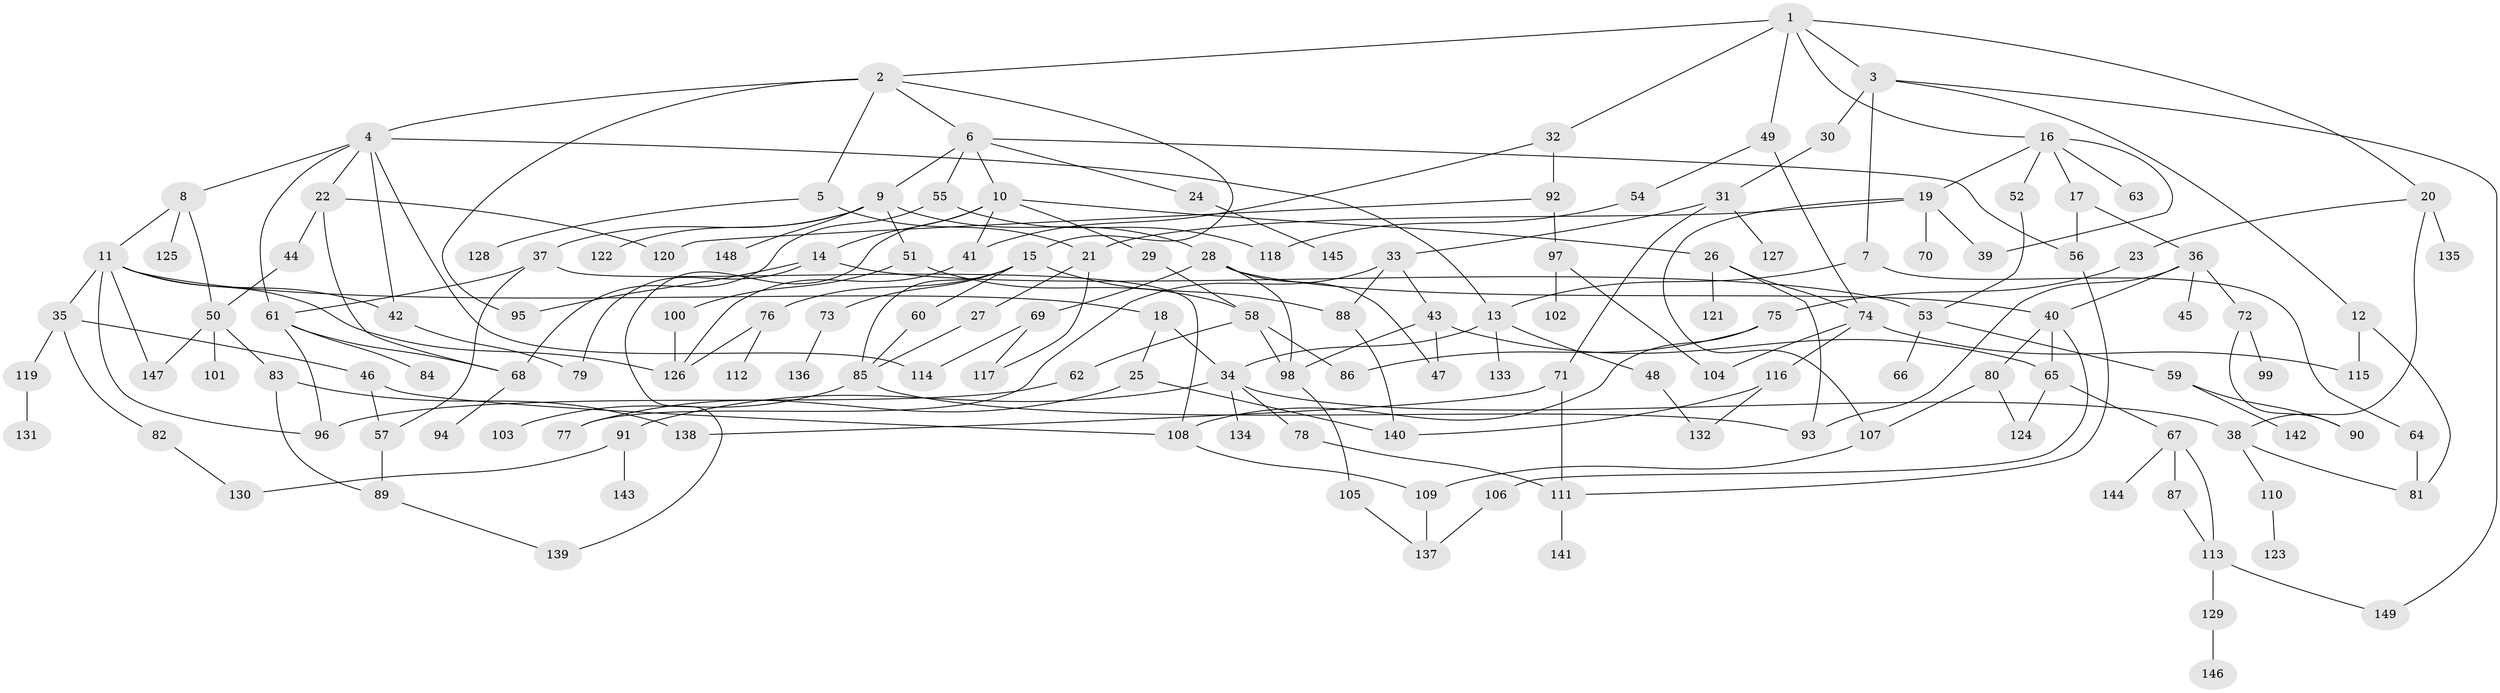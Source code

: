 // Generated by graph-tools (version 1.1) at 2025/34/03/09/25 02:34:10]
// undirected, 149 vertices, 211 edges
graph export_dot {
graph [start="1"]
  node [color=gray90,style=filled];
  1;
  2;
  3;
  4;
  5;
  6;
  7;
  8;
  9;
  10;
  11;
  12;
  13;
  14;
  15;
  16;
  17;
  18;
  19;
  20;
  21;
  22;
  23;
  24;
  25;
  26;
  27;
  28;
  29;
  30;
  31;
  32;
  33;
  34;
  35;
  36;
  37;
  38;
  39;
  40;
  41;
  42;
  43;
  44;
  45;
  46;
  47;
  48;
  49;
  50;
  51;
  52;
  53;
  54;
  55;
  56;
  57;
  58;
  59;
  60;
  61;
  62;
  63;
  64;
  65;
  66;
  67;
  68;
  69;
  70;
  71;
  72;
  73;
  74;
  75;
  76;
  77;
  78;
  79;
  80;
  81;
  82;
  83;
  84;
  85;
  86;
  87;
  88;
  89;
  90;
  91;
  92;
  93;
  94;
  95;
  96;
  97;
  98;
  99;
  100;
  101;
  102;
  103;
  104;
  105;
  106;
  107;
  108;
  109;
  110;
  111;
  112;
  113;
  114;
  115;
  116;
  117;
  118;
  119;
  120;
  121;
  122;
  123;
  124;
  125;
  126;
  127;
  128;
  129;
  130;
  131;
  132;
  133;
  134;
  135;
  136;
  137;
  138;
  139;
  140;
  141;
  142;
  143;
  144;
  145;
  146;
  147;
  148;
  149;
  1 -- 2;
  1 -- 3;
  1 -- 16;
  1 -- 20;
  1 -- 32;
  1 -- 49;
  2 -- 4;
  2 -- 5;
  2 -- 6;
  2 -- 15;
  2 -- 95;
  3 -- 7;
  3 -- 12;
  3 -- 30;
  3 -- 149;
  4 -- 8;
  4 -- 13;
  4 -- 22;
  4 -- 61;
  4 -- 114;
  4 -- 42;
  5 -- 128;
  5 -- 21;
  6 -- 9;
  6 -- 10;
  6 -- 24;
  6 -- 55;
  6 -- 56;
  7 -- 64;
  7 -- 13;
  8 -- 11;
  8 -- 50;
  8 -- 125;
  9 -- 28;
  9 -- 37;
  9 -- 51;
  9 -- 122;
  9 -- 148;
  10 -- 14;
  10 -- 26;
  10 -- 29;
  10 -- 41;
  10 -- 139;
  11 -- 18;
  11 -- 35;
  11 -- 42;
  11 -- 147;
  11 -- 96;
  11 -- 126;
  12 -- 115;
  12 -- 81;
  13 -- 48;
  13 -- 133;
  13 -- 34;
  14 -- 53;
  14 -- 79;
  14 -- 95;
  15 -- 60;
  15 -- 73;
  15 -- 76;
  15 -- 88;
  15 -- 85;
  16 -- 17;
  16 -- 19;
  16 -- 52;
  16 -- 63;
  16 -- 39;
  17 -- 36;
  17 -- 56;
  18 -- 25;
  18 -- 34;
  19 -- 21;
  19 -- 39;
  19 -- 70;
  19 -- 107;
  20 -- 23;
  20 -- 38;
  20 -- 135;
  21 -- 27;
  21 -- 117;
  22 -- 44;
  22 -- 68;
  22 -- 120;
  23 -- 75;
  24 -- 145;
  25 -- 140;
  25 -- 77;
  26 -- 121;
  26 -- 74;
  26 -- 93;
  27 -- 85;
  28 -- 69;
  28 -- 40;
  28 -- 47;
  28 -- 98;
  29 -- 58;
  30 -- 31;
  31 -- 33;
  31 -- 71;
  31 -- 127;
  32 -- 92;
  32 -- 41;
  33 -- 43;
  33 -- 77;
  33 -- 88;
  34 -- 78;
  34 -- 91;
  34 -- 134;
  34 -- 38;
  35 -- 46;
  35 -- 82;
  35 -- 119;
  36 -- 40;
  36 -- 45;
  36 -- 72;
  36 -- 93;
  37 -- 108;
  37 -- 57;
  37 -- 61;
  38 -- 81;
  38 -- 110;
  40 -- 80;
  40 -- 106;
  40 -- 65;
  41 -- 126;
  42 -- 79;
  43 -- 47;
  43 -- 65;
  43 -- 98;
  44 -- 50;
  46 -- 57;
  46 -- 108;
  48 -- 132;
  49 -- 54;
  49 -- 74;
  50 -- 83;
  50 -- 101;
  50 -- 147;
  51 -- 100;
  51 -- 58;
  52 -- 53;
  53 -- 59;
  53 -- 66;
  54 -- 118;
  55 -- 118;
  55 -- 68;
  56 -- 111;
  57 -- 89;
  58 -- 62;
  58 -- 98;
  58 -- 86;
  59 -- 90;
  59 -- 142;
  60 -- 85;
  61 -- 68;
  61 -- 84;
  61 -- 96;
  62 -- 96;
  64 -- 81;
  65 -- 67;
  65 -- 124;
  67 -- 87;
  67 -- 113;
  67 -- 144;
  68 -- 94;
  69 -- 114;
  69 -- 117;
  71 -- 111;
  71 -- 138;
  72 -- 99;
  72 -- 90;
  73 -- 136;
  74 -- 104;
  74 -- 115;
  74 -- 116;
  75 -- 86;
  75 -- 108;
  76 -- 112;
  76 -- 126;
  78 -- 111;
  80 -- 107;
  80 -- 124;
  82 -- 130;
  83 -- 138;
  83 -- 89;
  85 -- 103;
  85 -- 93;
  87 -- 113;
  88 -- 140;
  89 -- 139;
  91 -- 143;
  91 -- 130;
  92 -- 97;
  92 -- 120;
  97 -- 102;
  97 -- 104;
  98 -- 105;
  100 -- 126;
  105 -- 137;
  106 -- 137;
  107 -- 109;
  108 -- 109;
  109 -- 137;
  110 -- 123;
  111 -- 141;
  113 -- 129;
  113 -- 149;
  116 -- 132;
  116 -- 140;
  119 -- 131;
  129 -- 146;
}
